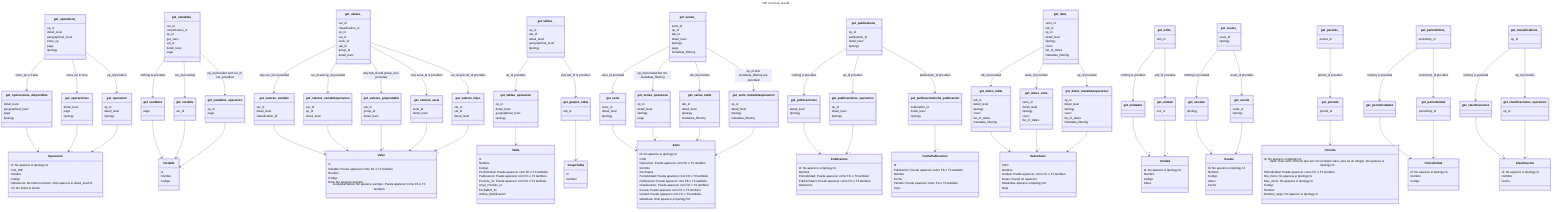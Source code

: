 ---
title: INE functions results
---

classDiagram
    %% INE functions
    class get_datos_tabla{
        tab_id
        detail_level
        tipology
        count
        list_of_dates
        metadata_filtering
    }
    class get_datos_serie{
        serie_id
        detail_level
        tipology
        count
        list_of_dates
    }
    class get_datos_metadataoperacion{
        op_id
        detail_level
        tipology
        count
        list_of_dates
        metadata_filtering
    }
    class get_operaciones_disponibles{
        detail_level
        geographical_level
        page
        tipology
    }
    class get_operaciones{
        detail_level
        page
        tipology
    }
    class get_operacion{
        op_id
        detail_level
        tipology
    }
    class get_variables{
        page
    }
    class get_variable{
        var_id
    }
    class get_variables_operacion{
        op_id
        page
    }
    class get_valores_variable{
        var_id
        detail_level
        classification_id
    }
    class get_valores_variableoperacion{
        var_id
        op_id
        detail_level
    }
    class get_tablas_operacion{
        op_id
        detail_level
        geographical_level
        tipology
    }
    class get_grupos_tabla{
        tab_id
    }
    class get_valores_grupostabla{
        tab_id
        group_id
        detail_level
    }
    class get_serie{
        serie_id
        detail_level
        tipology
    }
    class get_series_operacion{
        op_id
        detail_level
        tipology
        page
    }
    class get_valores_serie{
        serie_id
        detail_level
    }
    class get_series_tabla{
        tab_id
        detail_level
        tipology
        metadata_filtering
    }
    class get_serie_metadataoperacion{
        op_id
        detail_level
        tipology
        metadata_filtering
    }
    class get_periodicidades{
    }
    class get_periodicidad{
        periodicity_id
    }
    class get_publicaciones{
        detail_level
        tipology
    }
    class get_publicaciones_operacion{
        op_id
        detail_level
        tipology
    }
    class get_publicacionfecha_publicacion{
        publication_id
        detail_level
        tipology
    }
    class get_clasificaciones{
    }
    class get_clasificaciones_operacion{
        op_id
    }
    class get_valores_hijos{
        var_id
        val_id
        detail_level
    }
    class get_unidades{
    }
    class get_unidad{
        unit_id
    }
    class get_escalas{
        tipology
    }
    class get_escala{
        scale_id
        tipology
    }
    class get_periodo{
        period_id
    }
    %% Custom functions
    class get_operations_{
        op_id
        detail_level
        geographical_level
        extra_op
        page
        tipology
    }
    class get_variables_{
        var_id
        classification_id
        op_id
        get_sons
        val_id
        detail_level
        page
    }
    class get_values_{
        var_id
        classification_id
        op_id
        val_id
        serie_id
        tab_id
        group_id
        detail_level
    }
    class get_tables_{
        op_id
        tab_id
        detail_level
        geographical_level
        tipology
    }
    class get_series_{
        serie_id
        op_id
        tab_id
        detail_level
        tipology
        page
        metadata_filtering
    }
    class get_publications_{
        op_id
        publication_id
        detail_level
        tipology
    }
    class get_data_{
        serie_id
        tab_id
        op_id
        detail_level
        tipology
        count
        list_of_dates
        metadata_filtering
    }
    class get_units_{
        unit_id
    }
    class get_scales_{
        scale_id
        tipology
    }
    class get_periods_{
        period_id
    }
    class get_periodicities_{
        periodicity_id
    }
    class get_classifications_{
        op_id
    }
    %% INE Ojects
    class Operacion{
        Id: No aparece si tipology=A.
        Cod_IOE
        Nombre
        Codigo
        Referencia: No todos lo tienen. Solo aparece si detail_level>0.
        Url: No todos lo tienen.
    }
    class Variable{
        Id
        Nombre
        Codigo
    }
    class Valor{
        Id
        Variable: Puede aparecer como FK o T3 también.
        Nombre
        Codigo
        Nota: No aparece siempre.
        JerarquiaPadres: No aparece siempre. Puede aparecer como FK o T3 también.
    }
    class Periodicidad{
        Id: No aparece si tipology=A
        Nombre
        Codigo
    }
    class Periodo{
        Id: No aparece si tipology=A
        Valor: Este valor no tiene que ver con el obejto valor, esto es un integer. No aparece si tipology=A
        Periodicidad: Puede aparecer como FK o T3 también.
        Dia_inicio: No aparece si tipology=A
        Mes_inicio: No aparece si tipology=A
        Codigo
        Nombre
        Nombre_largo: No aparece si tipology=A
    }
    class Publicacion{
        Id: No aparece si tipology=A
        Nombre
        Periodicidad: Puede aparecer como FK o T3 también.
        PubFechaAct: Puede aparecer como FK o T3 también.
        Operacion
    }
    class FechaPublicacion{
        Id
        Publicacion: Puede aparecer como FK o T3 también.
        Nombre
        Fecha
        Periodo: Puede aparecer como FK o T3 también.
        Anyo
    }
    class Clasificacion{
        Id: No aparece si tipology=A
        Nombre
        Fecha
    }
    class Unidad{
        Id: No aparece si tipology=A
        Nombre
        Codigo
        Abrev
    }
    class Escala{
        Id: No aparece si tipology=A
        Nombre
        Codigo
        Abrev
        Factor
    }
    class DatosSerie{
        COD
        Nombre
        Unidad: Puede aparecer como FK o T3 también.
        Notas: Puede no aparecer.
        MetaData: Aparece si tipology=M
        Data
    }
    class Serie{
        Id: No aparece si tipology=A
        COD
        Operacion: Puede aparecer com FK o T3 también.
        Nombre
        Decimales
        Periodicidad: Puede aparecer com FK o T3 también.
        Publicacion: Puede aparecer com FK o T3 también.
        Clasificacion: Puede aparecer com FK o T3 también.
        Escala: Puede aparecer com FK o T3 también.
        Unidad: Puede aparecer com FK o T3 también.
        MetaData: Solo aparece si tipology=M
    }
    class GrupoTabla{
        Id
        Nombre
    }
    class Tabla{
        Id
        Nombre
        Codigo
        Periodicidad: Puede aparecer com FK o T3 también.
        Publicacion: Puede aparecer com FK o T3 también.
        Periodo_ini: Puede aparecer com FK o T3 también.
        Anyo_Periodo_ini
        FechaRef_fin
        Ultima_Modificacion
    }
    %% Relations INE functions --> Object
    get_datos_tabla --> "n" DatosSerie
    get_datos_serie --> "1" DatosSerie
    get_datos_metadataoperacion --> "n" DatosSerie
    get_operaciones_disponibles --> "n" Operacion
    get_operaciones --> "n" Operacion
    get_operacion --> "1"  Operacion
    get_variables --> "n" Variable
    get_variable --> "1" Variable
    get_variables_operacion --> "n" Variable
    get_valores_variable --> "n" Valor
    get_valores_variableoperacion --> "n" Valor
    get_tablas_operacion --> "n" Tabla
    get_grupos_tabla --> "n" GrupoTabla
    get_valores_grupostabla --> "n" Valor
    get_serie --> "1" Serie
    get_series_operacion --> "n" Serie
    get_valores_serie --> "n" Valor
    get_series_tabla --> "n" Serie
    get_serie_metadataoperacion --> "n" Serie
    get_periodicidades --> "n" Periodicidad
    get_periodicidad --> "1" Periodicidad
    get_publicaciones --> "n" Publicacion
    get_publicaciones_operacion --> "n" Publicacion
    get_publicacionfecha_publicacion --> "n" FechaPublicacion
    get_clasificaciones --> "n" Clasificacion
    get_clasificaciones_operacion --> "n" Clasificacion
    get_valores_hijos --> "n" Valor
    get_unidades --> "n" Unidad
    get_unidad --> "1" Unidad
    get_escalas --> "n" Escala
    get_escala --> "1" Escala
    get_periodo --> "1" Periodo
    %% Relations Custom function --> INE function
    get_operations_ --> get_operacion : op_id provided
    get_operations_ --> get_operaciones_disponibles : extra_op is False
    get_operations_ --> get_operaciones : extra_op is True
    get_variables_ --> get_variable : var_id provided
    get_variables_ --> get_variables_operacion : op_id provided and var_id not_provided
    get_variables_ --> get_variables : nothing is provided
    get_values_ --> get_valores_hijos : var_id and val_id provided
    get_values_ --> get_valores_variableoperacion : var_id and op_id provided
    get_values_ --> get_valores_variable : only var_id is provided
    get_values_ --> get_valores_serie : only serie_id is provided
    get_values_ --> get_valores_grupostabla : only tab_id and group_id is provided
    get_tables_ --> get_tablas_operacion : op_id provided
    get_tables_ --> get_grupos_tabla : only tab_id is provided
    get_series_ --> get_serie : serie_id provided
    get_series_ --> get_series_operacion : op_id provided but not metadata_filtering
    get_series_ --> get_serie_metadataoperacion : op_id and metadata_filtering are provided
    get_series_ --> get_series_tabla : tab_id provided
    get_publications_ --> get_publicaciones_operacion : op_id provided
    get_publications_ --> get_publicacionfecha_publicacion : publication_id provided
    get_publications_ --> get_publicaciones : nothing is provided
    get_data_ --> get_datos_serie : serie_id provided
    get_data_ --> get_datos_tabla : tab_id provided
    get_data_ --> get_datos_metadataoperacion : op_id provided
    get_units_ --> get_unidad : unit_id provided
    get_units_  --> get_unidades : nothing is provided
    get_scales_ --> get_escala : scale_id provided
    get_scales_ --> get_escalas : nothing is provided
    get_periods_ --> get_periodo : period_id provided
    get_periodicities_ --> get_periodicidad : periodicity_id provided
    get_periodicities_ --> get_periodicidades : nothing is provided
    get_classifications_ --> get_clasificaciones_operacion : op_id provided
    get_classifications_ --> get_clasificaciones : nothing is provided
    %% Fin